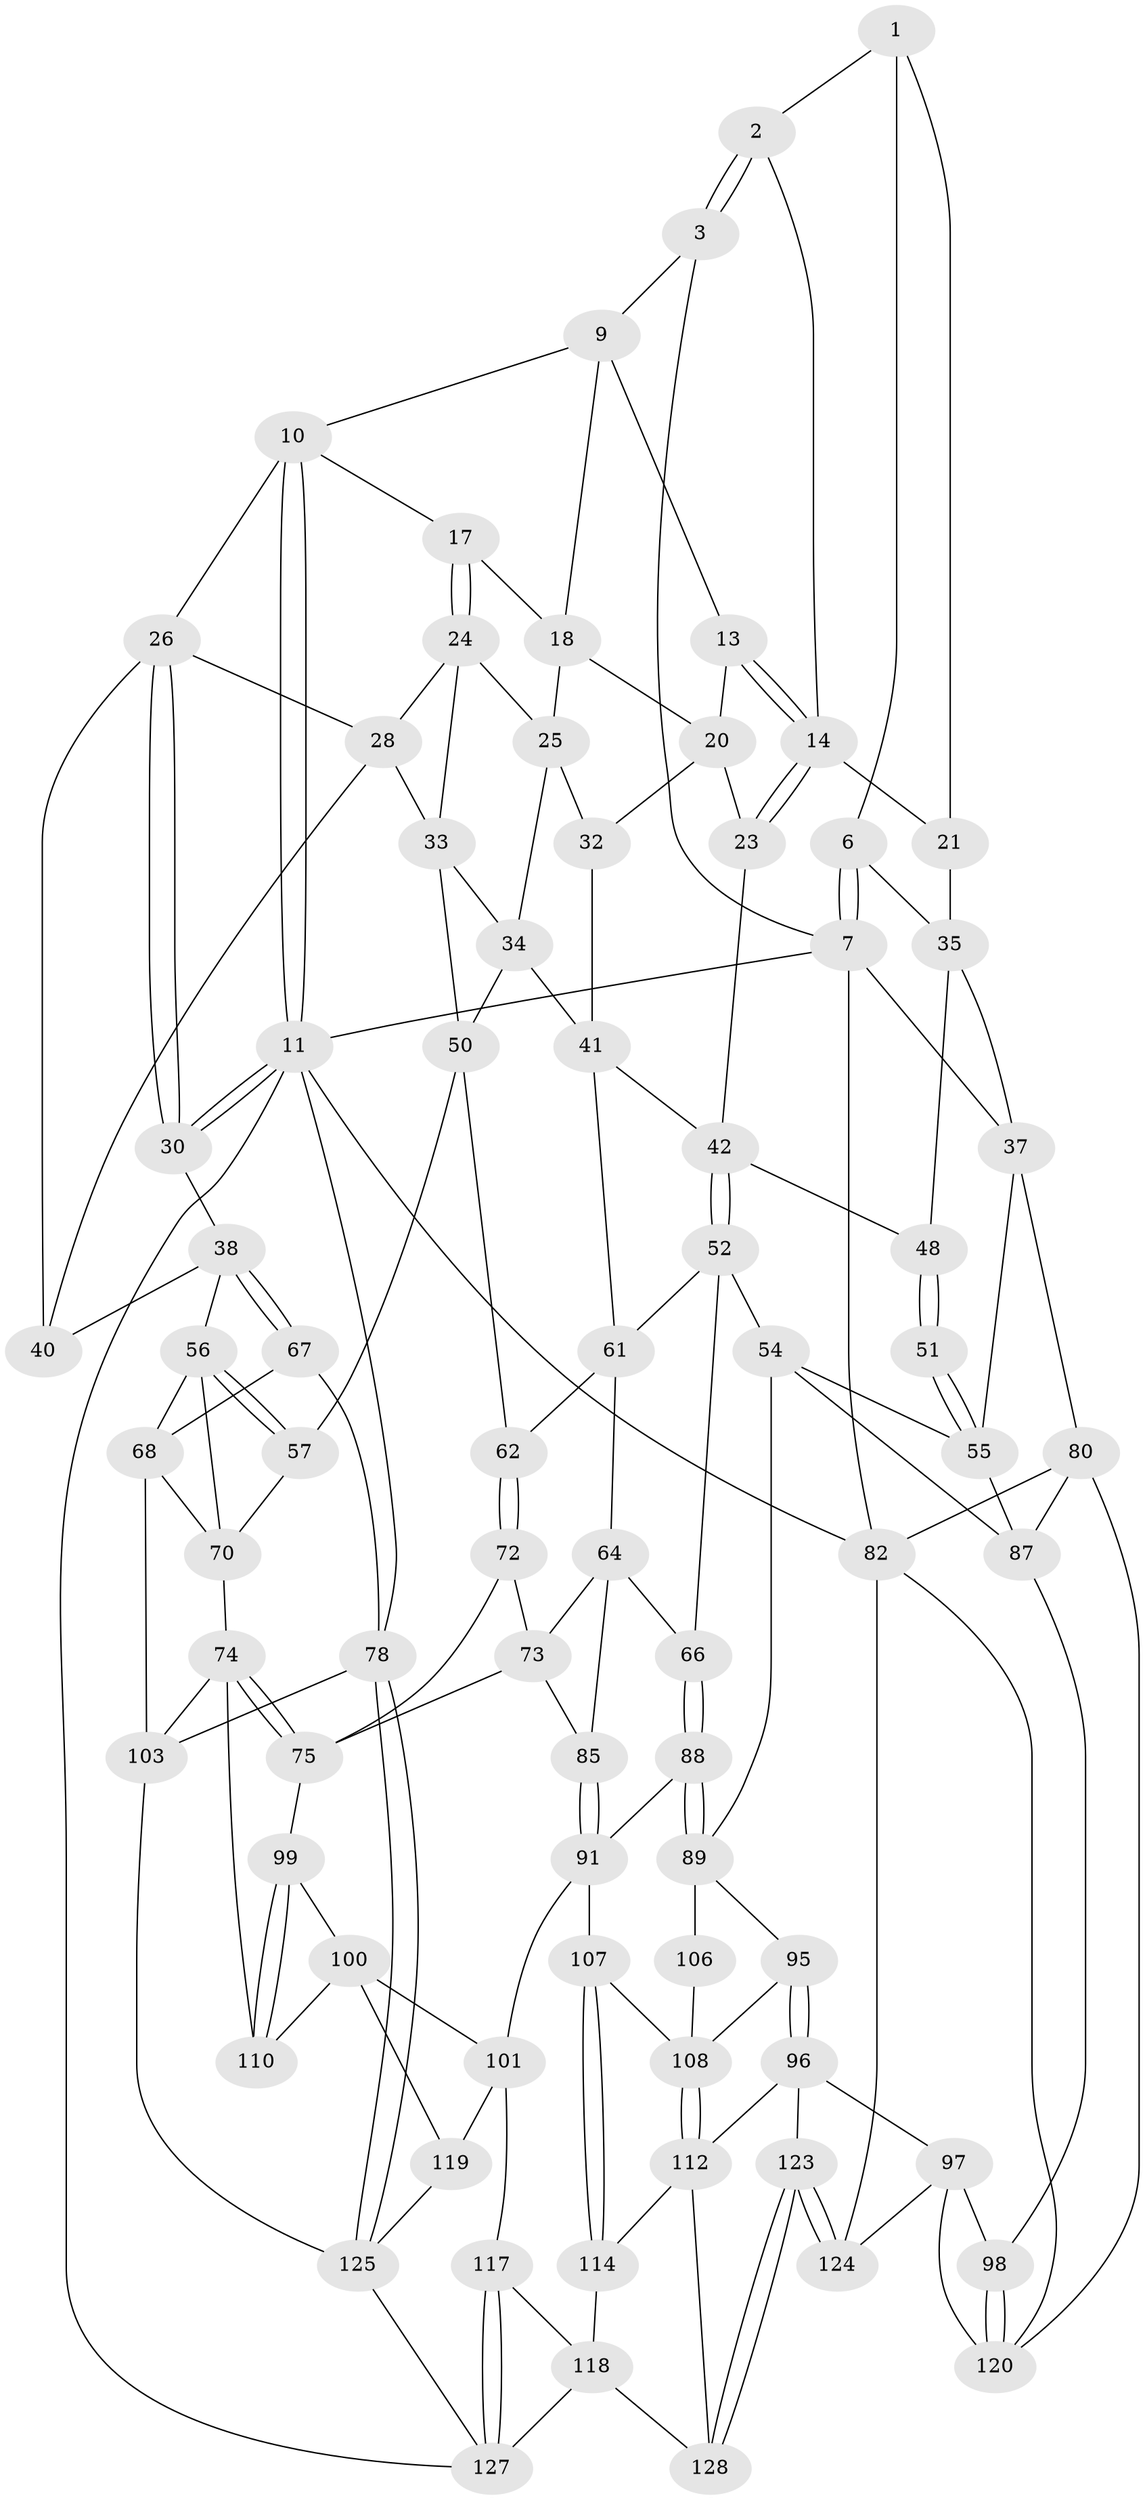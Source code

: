 // original degree distribution, {3: 0.023076923076923078, 5: 0.46923076923076923, 4: 0.25384615384615383, 6: 0.25384615384615383}
// Generated by graph-tools (version 1.1) at 2025/11/02/27/25 16:11:57]
// undirected, 79 vertices, 170 edges
graph export_dot {
graph [start="1"]
  node [color=gray90,style=filled];
  1 [pos="+0.13879907529724111+0",super="+5"];
  2 [pos="+0.24702049992698924+0.06373807028671766"];
  3 [pos="+0.2946685740552596+0",super="+4"];
  6 [pos="+0+0"];
  7 [pos="+0+0",super="+8"];
  9 [pos="+0.48890236465778564+0",super="+12"];
  10 [pos="+0.7772315710276518+0",super="+16"];
  11 [pos="+1+0",super="+77"];
  13 [pos="+0.4842205483199525+0"];
  14 [pos="+0.2506581537188042+0.1888199572550747",super="+15"];
  17 [pos="+0.7368782719314442+0.08758462716365731"];
  18 [pos="+0.6471613588253768+0.04929720342842725",super="+19"];
  20 [pos="+0.5116704935087762+0.09571894333086442",super="+22"];
  21 [pos="+0.22383816217661992+0.16899039058584614"];
  23 [pos="+0.26258257601567836+0.21128447837207207"];
  24 [pos="+0.6789679370881351+0.1522895326447236",super="+29"];
  25 [pos="+0.5857127386899507+0.14425196184743133",super="+31"];
  26 [pos="+0.8645583124005197+0.14286227418957387",super="+27"];
  28 [pos="+0.7813824313885169+0.25975242087003886",super="+46"];
  30 [pos="+1+0.10490823190505312"];
  32 [pos="+0.45317175667956683+0.22887946890599428"];
  33 [pos="+0.6375564489395991+0.28266968338659176",super="+47"];
  34 [pos="+0.568898877017394+0.25947191295853284",super="+45"];
  35 [pos="+0.09332592838013547+0.19577082744359467",super="+36"];
  37 [pos="+0+0.32747951255057295",super="+60"];
  38 [pos="+1+0.2918081366491577",super="+39"];
  40 [pos="+0.9032999538485992+0.3521321968024548"];
  41 [pos="+0.4582474742050714+0.2707639832194953",super="+44"];
  42 [pos="+0.37040413539692213+0.39401627269142975",super="+43"];
  48 [pos="+0.2015365240058454+0.31450596370367506",super="+49"];
  50 [pos="+0.6952152974303989+0.39292369640189334",super="+58"];
  51 [pos="+0.1629393242821999+0.46350337146953496"];
  52 [pos="+0.37854728443592967+0.4089837177862946",super="+53"];
  54 [pos="+0.19938539757880558+0.5264007578015584",super="+86"];
  55 [pos="+0.16086445754026563+0.4898566276011618",super="+59"];
  56 [pos="+0.8855503511263275+0.4204289356876698",super="+69"];
  57 [pos="+0.7327522742480941+0.46590651377708264"];
  61 [pos="+0.48483389382565245+0.4121575501219313",super="+63"];
  62 [pos="+0.6312251865081857+0.5269619313087919"];
  64 [pos="+0.4732730239408254+0.5739857502289113",super="+65"];
  66 [pos="+0.4315287000017222+0.6032115414257164"];
  67 [pos="+1+0.48346897087116175"];
  68 [pos="+1+0.5080642956490122",super="+90"];
  70 [pos="+0.868308569225688+0.6422719954379988",super="+71"];
  72 [pos="+0.6271008299342824+0.5468344881627054"];
  73 [pos="+0.5637518095058214+0.6124827421083109",super="+84"];
  74 [pos="+0.7913051225752026+0.7009343149629973",super="+105"];
  75 [pos="+0.7279848201777604+0.7178769295744345",super="+76"];
  78 [pos="+1+1",super="+79"];
  80 [pos="+0+0.7465996455490054",super="+81"];
  82 [pos="+0+0.9098622131597286",super="+83"];
  85 [pos="+0.562602743364298+0.6803320528328621"];
  87 [pos="+0.07044245450018169+0.6660821982276387",super="+93"];
  88 [pos="+0.4245805504233557+0.6182361921774717",super="+92"];
  89 [pos="+0.2581002490875041+0.7007111578993701",super="+94"];
  91 [pos="+0.5211698533217876+0.7609768230894154",super="+102"];
  95 [pos="+0.23918300426859496+0.7895600379923824"];
  96 [pos="+0.2348529113863656+0.7984326949423319",super="+113"];
  97 [pos="+0.20527915817011194+0.8084454353948395",super="+121"];
  98 [pos="+0.1472367570996885+0.8171371591404554"];
  99 [pos="+0.7113913841521547+0.735879585654583"];
  100 [pos="+0.6393956221292989+0.8029948277864879",super="+111"];
  101 [pos="+0.5790231917679973+0.829722380721789",super="+116"];
  103 [pos="+1+0.6978360482338106",super="+104"];
  106 [pos="+0.4187872882087896+0.743236477997707"];
  107 [pos="+0.47274015859095636+0.8383641029261093"];
  108 [pos="+0.44878386264800074+0.8418315832396527",super="+109"];
  110 [pos="+0.7427672637813528+0.9090192843350839"];
  112 [pos="+0.38390360316457733+0.8865748089471849",super="+115"];
  114 [pos="+0.4705634167440572+0.9575635251170329"];
  117 [pos="+0.5825175472050999+0.8838477700751204"];
  118 [pos="+0.5314238644941806+0.946578960813012",super="+130"];
  119 [pos="+0.7258793303131706+0.9410907384572264"];
  120 [pos="+0.09640719274998777+0.8657379786277775",super="+122"];
  123 [pos="+0.2910936972372119+1"];
  124 [pos="+0.18267993142506317+1"];
  125 [pos="+0.9297541809597454+0.9077930953202995",super="+126"];
  127 [pos="+0.6919270345768943+1",super="+129"];
  128 [pos="+0.35214702280337035+1"];
  1 -- 2;
  1 -- 21;
  1 -- 6;
  2 -- 3;
  2 -- 3;
  2 -- 14;
  3 -- 9;
  3 -- 7;
  6 -- 7;
  6 -- 7;
  6 -- 35;
  7 -- 37;
  7 -- 11;
  7 -- 82;
  9 -- 10;
  9 -- 18;
  9 -- 13;
  10 -- 11;
  10 -- 11;
  10 -- 17;
  10 -- 26;
  11 -- 30;
  11 -- 30;
  11 -- 78;
  11 -- 82;
  11 -- 127;
  13 -- 14;
  13 -- 14;
  13 -- 20;
  14 -- 23;
  14 -- 23;
  14 -- 21;
  17 -- 18;
  17 -- 24;
  17 -- 24;
  18 -- 25;
  18 -- 20;
  20 -- 32;
  20 -- 23;
  21 -- 35;
  23 -- 42;
  24 -- 25;
  24 -- 33;
  24 -- 28;
  25 -- 32;
  25 -- 34;
  26 -- 30;
  26 -- 30;
  26 -- 40;
  26 -- 28;
  28 -- 40;
  28 -- 33;
  30 -- 38;
  32 -- 41;
  33 -- 34;
  33 -- 50;
  34 -- 41;
  34 -- 50;
  35 -- 48;
  35 -- 37;
  37 -- 80;
  37 -- 55;
  38 -- 67;
  38 -- 67;
  38 -- 40;
  38 -- 56;
  41 -- 42;
  41 -- 61;
  42 -- 52;
  42 -- 52;
  42 -- 48;
  48 -- 51 [weight=2];
  48 -- 51;
  50 -- 57;
  50 -- 62;
  51 -- 55;
  51 -- 55;
  52 -- 61;
  52 -- 66;
  52 -- 54;
  54 -- 55;
  54 -- 89;
  54 -- 87;
  55 -- 87;
  56 -- 57;
  56 -- 57;
  56 -- 68;
  56 -- 70;
  57 -- 70;
  61 -- 64;
  61 -- 62;
  62 -- 72;
  62 -- 72;
  64 -- 73;
  64 -- 66;
  64 -- 85;
  66 -- 88;
  66 -- 88;
  67 -- 68;
  67 -- 78;
  68 -- 70;
  68 -- 103;
  70 -- 74;
  72 -- 73;
  72 -- 75;
  73 -- 75;
  73 -- 85;
  74 -- 75;
  74 -- 75;
  74 -- 110;
  74 -- 103;
  75 -- 99;
  78 -- 125;
  78 -- 125;
  78 -- 103;
  80 -- 82;
  80 -- 120;
  80 -- 87;
  82 -- 124;
  82 -- 120;
  85 -- 91;
  85 -- 91;
  87 -- 98;
  88 -- 89;
  88 -- 89;
  88 -- 91;
  89 -- 106;
  89 -- 95;
  91 -- 107;
  91 -- 101;
  95 -- 96;
  95 -- 96;
  95 -- 108;
  96 -- 97;
  96 -- 123;
  96 -- 112;
  97 -- 98;
  97 -- 120;
  97 -- 124;
  98 -- 120;
  98 -- 120;
  99 -- 100;
  99 -- 110;
  99 -- 110;
  100 -- 101;
  100 -- 110;
  100 -- 119;
  101 -- 117;
  101 -- 119;
  103 -- 125;
  106 -- 108;
  107 -- 108;
  107 -- 114;
  107 -- 114;
  108 -- 112;
  108 -- 112;
  112 -- 114;
  112 -- 128;
  114 -- 118;
  117 -- 118;
  117 -- 127;
  117 -- 127;
  118 -- 128;
  118 -- 127;
  119 -- 125;
  123 -- 124;
  123 -- 124;
  123 -- 128;
  123 -- 128;
  125 -- 127;
}
